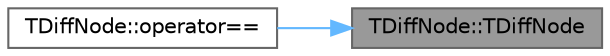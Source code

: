 digraph "TDiffNode::TDiffNode"
{
 // INTERACTIVE_SVG=YES
 // LATEX_PDF_SIZE
  bgcolor="transparent";
  edge [fontname=Helvetica,fontsize=10,labelfontname=Helvetica,labelfontsize=10];
  node [fontname=Helvetica,fontsize=10,shape=box,height=0.2,width=0.4];
  rankdir="RL";
  Node1 [id="Node000001",label="TDiffNode::TDiffNode",height=0.2,width=0.4,color="gray40", fillcolor="grey60", style="filled", fontcolor="black",tooltip=" "];
  Node1 -> Node2 [id="edge1_Node000001_Node000002",dir="back",color="steelblue1",style="solid",tooltip=" "];
  Node2 [id="Node000002",label="TDiffNode::operator==",height=0.2,width=0.4,color="grey40", fillcolor="white", style="filled",URL="$d2/da5/structTDiffNode.html#a0b75c6b33f4e6ca8054b92af7d8a748d",tooltip=" "];
}
